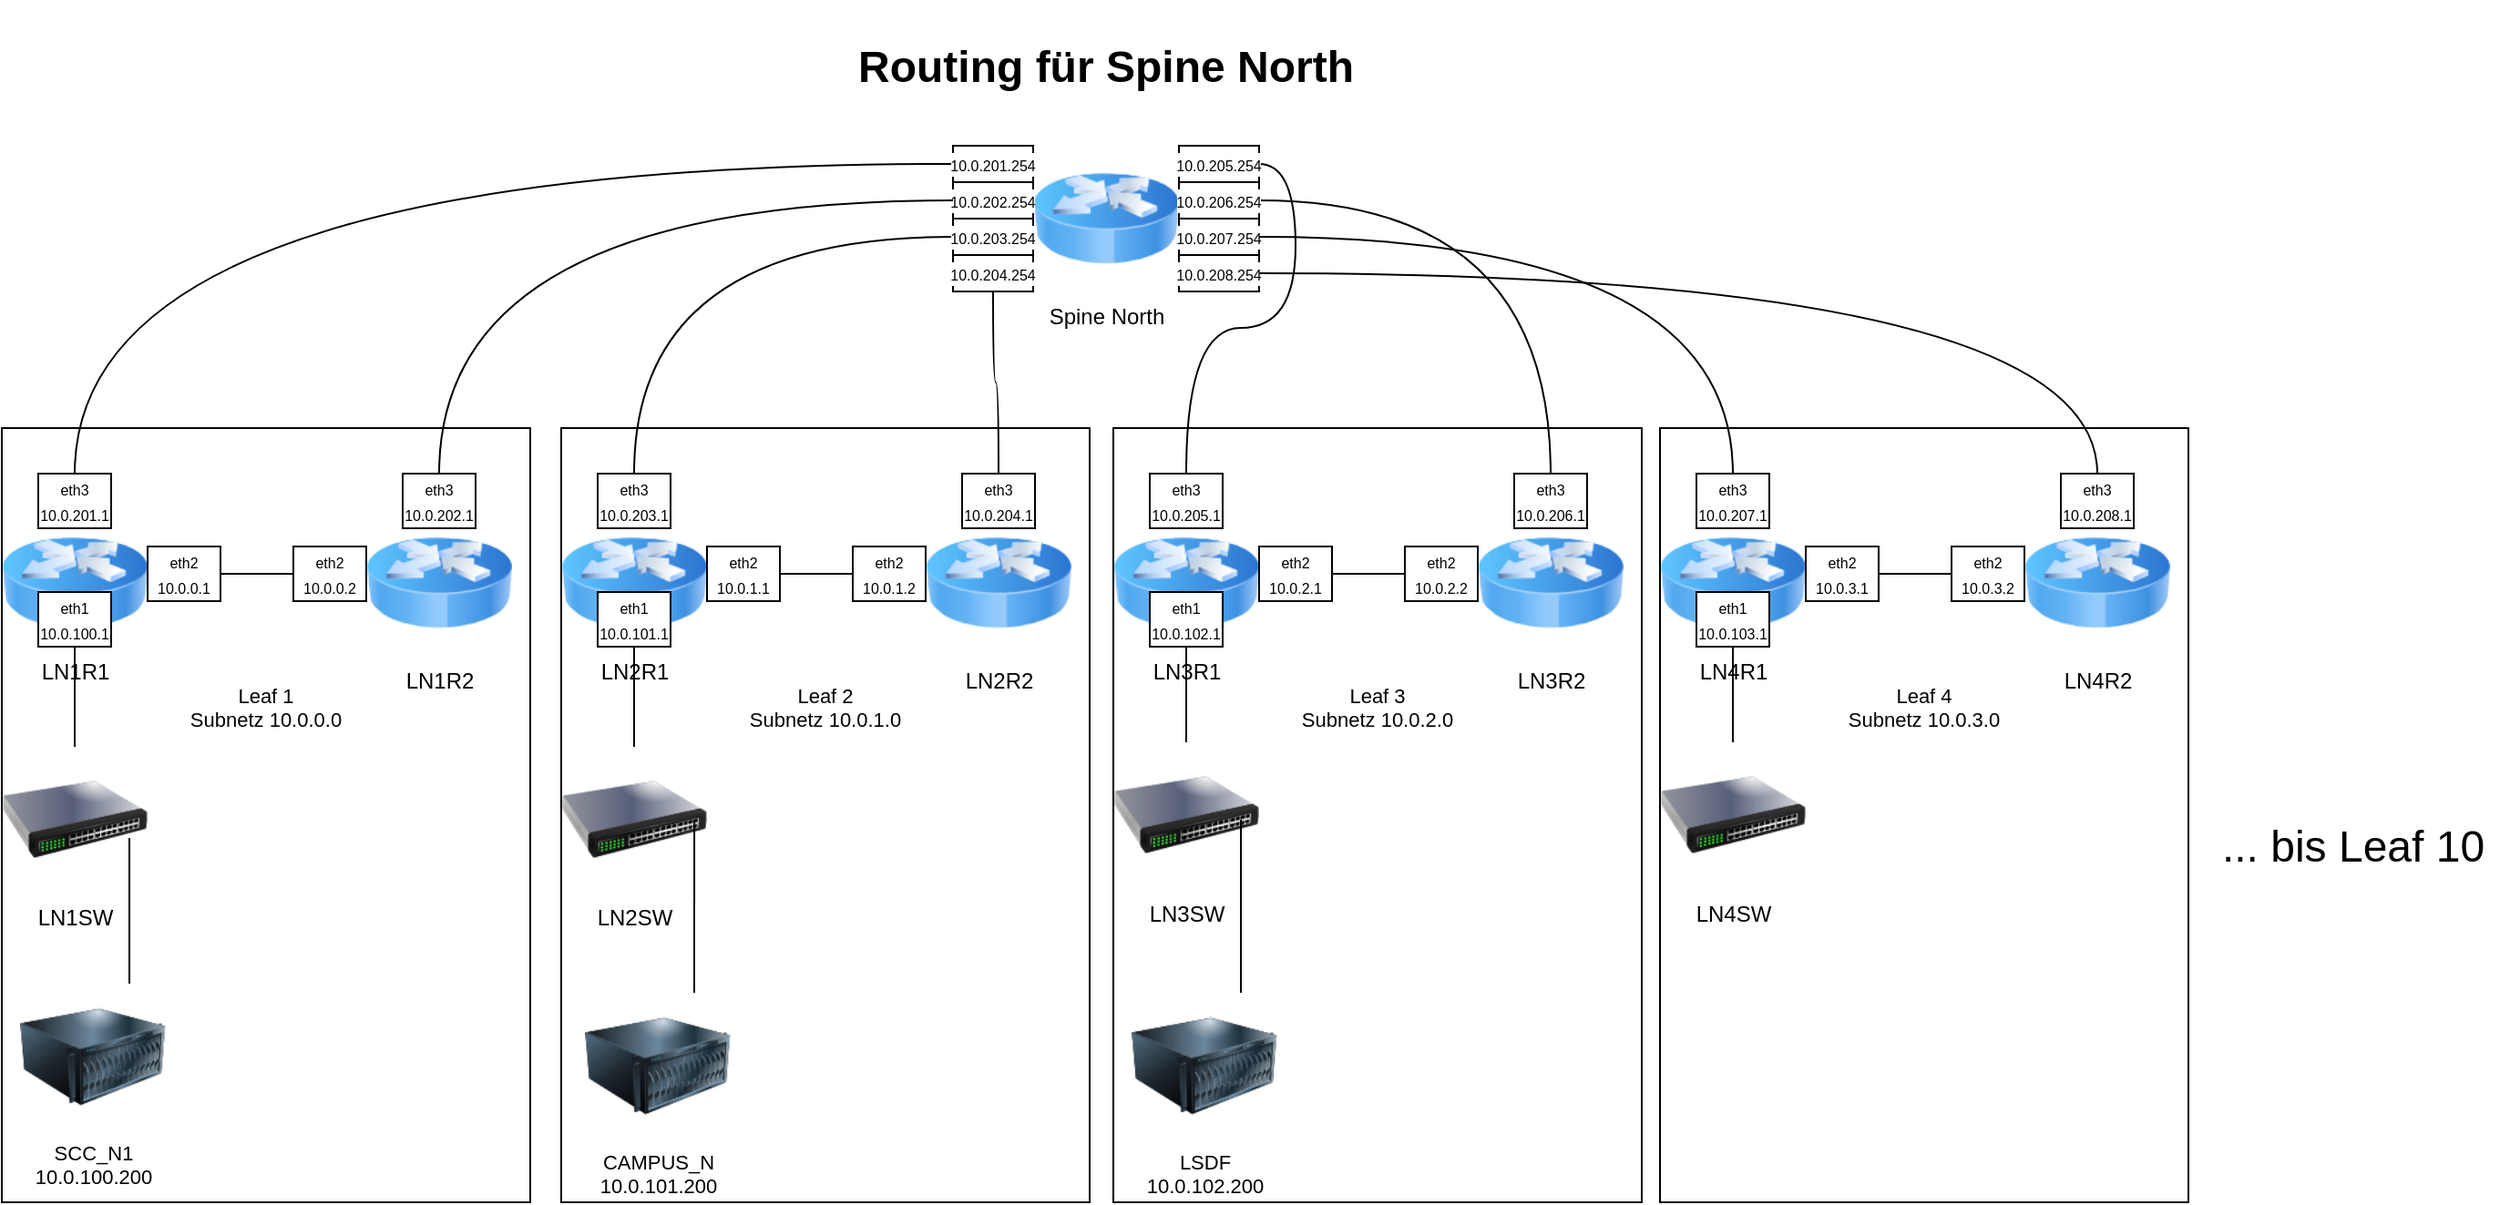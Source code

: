 <mxfile version="26.0.4">
  <diagram name="Seite-1" id="255010JVBDJsnLo7kp2y">
    <mxGraphModel dx="1687" dy="984" grid="1" gridSize="10" guides="1" tooltips="1" connect="1" arrows="0" fold="1" page="1" pageScale="1" pageWidth="827" pageHeight="1169" math="0" shadow="0">
      <root>
        <mxCell id="0" />
        <mxCell id="1" parent="0" />
        <mxCell id="2OuwanNECZ1vhIvvn0kM-24" value="Leaf 1&lt;br&gt;Subnetz 10.0.0.0&lt;br&gt;&lt;br&gt;&lt;br&gt;&lt;br&gt;&lt;br&gt;&lt;br&gt;&lt;br&gt;&lt;br&gt;&lt;br&gt;&lt;div&gt;&lt;br&gt;&lt;/div&gt;" style="rounded=0;whiteSpace=wrap;html=1;fontFamily=Helvetica;fontSize=11;fontColor=default;labelBackgroundColor=default;" parent="1" vertex="1">
          <mxGeometry y="235" width="290" height="425" as="geometry" />
        </mxCell>
        <mxCell id="2OuwanNECZ1vhIvvn0kM-1" value="&lt;h1&gt;Routing für Spine North&lt;br&gt;&lt;/h1&gt;" style="text;html=1;whiteSpace=wrap;overflow=hidden;rounded=0;align=center;" parent="1" vertex="1">
          <mxGeometry x="423" width="366" height="70" as="geometry" />
        </mxCell>
        <mxCell id="2OuwanNECZ1vhIvvn0kM-2" value="Spine North" style="image;html=1;image=img/lib/clip_art/networking/Router_Icon_128x128.png;rounded=0;" parent="1" vertex="1">
          <mxGeometry x="566" y="80" width="80" height="80" as="geometry" />
        </mxCell>
        <mxCell id="2OuwanNECZ1vhIvvn0kM-3" value="LN1R1" style="image;html=1;image=img/lib/clip_art/networking/Router_Icon_128x128.png;rounded=0;" parent="1" vertex="1">
          <mxGeometry y="285" width="80" height="70" as="geometry" />
        </mxCell>
        <mxCell id="2OuwanNECZ1vhIvvn0kM-4" value="LN1R2" style="image;html=1;image=img/lib/clip_art/networking/Router_Icon_128x128.png;rounded=0;" parent="1" vertex="1">
          <mxGeometry x="200" y="280" width="80" height="80" as="geometry" />
        </mxCell>
        <mxCell id="2OuwanNECZ1vhIvvn0kM-14" style="edgeStyle=orthogonalEdgeStyle;shape=connector;curved=1;rounded=1;orthogonalLoop=1;jettySize=auto;html=1;exitX=0.5;exitY=0;exitDx=0;exitDy=0;entryX=0;entryY=0.5;entryDx=0;entryDy=0;strokeColor=default;align=center;verticalAlign=middle;fontFamily=Helvetica;fontSize=11;fontColor=default;labelBackgroundColor=default;endArrow=none;endFill=0;" parent="1" source="2OuwanNECZ1vhIvvn0kM-10" target="2OuwanNECZ1vhIvvn0kM-12" edge="1">
          <mxGeometry relative="1" as="geometry" />
        </mxCell>
        <mxCell id="2OuwanNECZ1vhIvvn0kM-10" value="&lt;font style=&quot;font-size: 8px;&quot;&gt;eth3&lt;br&gt;10.0.201.1&lt;/font&gt;" style="rounded=0;whiteSpace=wrap;html=1;fontFamily=Helvetica;fontSize=11;fontColor=default;labelBackgroundColor=default;" parent="1" vertex="1">
          <mxGeometry x="20" y="260" width="40" height="30" as="geometry" />
        </mxCell>
        <mxCell id="2OuwanNECZ1vhIvvn0kM-12" value="&lt;font style=&quot;font-size: 8px;&quot;&gt;10.0.201.254&lt;/font&gt;" style="rounded=0;whiteSpace=wrap;html=1;fontFamily=Helvetica;fontSize=11;fontColor=default;labelBackgroundColor=default;" parent="1" vertex="1">
          <mxGeometry x="522" y="80" width="44" height="20" as="geometry" />
        </mxCell>
        <mxCell id="2OuwanNECZ1vhIvvn0kM-15" value="&lt;font style=&quot;font-size: 8px;&quot;&gt;10.0.202.254&lt;/font&gt;" style="rounded=0;whiteSpace=wrap;html=1;fontFamily=Helvetica;fontSize=11;fontColor=default;labelBackgroundColor=default;" parent="1" vertex="1">
          <mxGeometry x="522" y="100" width="44" height="20" as="geometry" />
        </mxCell>
        <mxCell id="2OuwanNECZ1vhIvvn0kM-17" style="edgeStyle=orthogonalEdgeStyle;shape=connector;curved=1;rounded=1;orthogonalLoop=1;jettySize=auto;html=1;exitX=0.5;exitY=0;exitDx=0;exitDy=0;entryX=0;entryY=0.5;entryDx=0;entryDy=0;strokeColor=default;align=center;verticalAlign=middle;fontFamily=Helvetica;fontSize=11;fontColor=default;labelBackgroundColor=default;endArrow=none;endFill=0;" parent="1" source="2OuwanNECZ1vhIvvn0kM-16" target="2OuwanNECZ1vhIvvn0kM-15" edge="1">
          <mxGeometry relative="1" as="geometry" />
        </mxCell>
        <mxCell id="2OuwanNECZ1vhIvvn0kM-16" value="&lt;font style=&quot;font-size: 8px;&quot;&gt;eth3&lt;br&gt;10.0.202.1&lt;/font&gt;" style="rounded=0;whiteSpace=wrap;html=1;fontFamily=Helvetica;fontSize=11;fontColor=default;labelBackgroundColor=default;" parent="1" vertex="1">
          <mxGeometry x="220" y="260" width="40" height="30" as="geometry" />
        </mxCell>
        <mxCell id="2OuwanNECZ1vhIvvn0kM-20" value="" style="edgeStyle=orthogonalEdgeStyle;rounded=0;orthogonalLoop=1;jettySize=auto;html=1;exitX=1;exitY=0.5;exitDx=0;exitDy=0;entryX=0;entryY=0.5;entryDx=0;entryDy=0;endArrow=none;endFill=0;" parent="1" source="2OuwanNECZ1vhIvvn0kM-3" edge="1">
          <mxGeometry relative="1" as="geometry">
            <mxPoint x="80" y="320" as="sourcePoint" />
            <mxPoint x="80" y="320" as="targetPoint" />
          </mxGeometry>
        </mxCell>
        <mxCell id="2OuwanNECZ1vhIvvn0kM-25" style="edgeStyle=orthogonalEdgeStyle;shape=connector;curved=1;rounded=1;orthogonalLoop=1;jettySize=auto;html=1;exitX=1;exitY=0.5;exitDx=0;exitDy=0;entryX=0;entryY=0.5;entryDx=0;entryDy=0;strokeColor=default;align=center;verticalAlign=middle;fontFamily=Helvetica;fontSize=11;fontColor=default;labelBackgroundColor=default;endArrow=none;endFill=0;" parent="1" source="2OuwanNECZ1vhIvvn0kM-22" target="2OuwanNECZ1vhIvvn0kM-23" edge="1">
          <mxGeometry relative="1" as="geometry" />
        </mxCell>
        <mxCell id="2OuwanNECZ1vhIvvn0kM-22" value="&lt;font style=&quot;font-size: 8px;&quot;&gt;eth2&lt;br&gt;10.0.0.1&lt;/font&gt;" style="rounded=0;whiteSpace=wrap;html=1;fontFamily=Helvetica;fontSize=11;fontColor=default;labelBackgroundColor=default;" parent="1" vertex="1">
          <mxGeometry x="80" y="300" width="40" height="30" as="geometry" />
        </mxCell>
        <mxCell id="2OuwanNECZ1vhIvvn0kM-23" value="&lt;font style=&quot;font-size: 8px;&quot;&gt;eth2&lt;br&gt;10.0.0.2&lt;/font&gt;" style="rounded=0;whiteSpace=wrap;html=1;fontFamily=Helvetica;fontSize=11;fontColor=default;labelBackgroundColor=default;" parent="1" vertex="1">
          <mxGeometry x="160" y="300" width="40" height="30" as="geometry" />
        </mxCell>
        <mxCell id="2OuwanNECZ1vhIvvn0kM-26" value="&lt;div&gt;Leaf 2&lt;br&gt;&lt;/div&gt;&lt;div&gt;Subnetz 10.0.1.0&lt;/div&gt;&lt;br&gt;&lt;br&gt;&lt;br&gt;&lt;br&gt;&lt;br&gt;&lt;br&gt;&lt;br&gt;&lt;br&gt;&lt;div&gt;&lt;br&gt;&lt;/div&gt;" style="rounded=0;whiteSpace=wrap;html=1;fontFamily=Helvetica;fontSize=11;fontColor=default;labelBackgroundColor=default;" parent="1" vertex="1">
          <mxGeometry x="307" y="235" width="290" height="425" as="geometry" />
        </mxCell>
        <mxCell id="2OuwanNECZ1vhIvvn0kM-27" value="LN2R1" style="image;html=1;image=img/lib/clip_art/networking/Router_Icon_128x128.png;rounded=0;" parent="1" vertex="1">
          <mxGeometry x="307" y="285" width="80" height="70" as="geometry" />
        </mxCell>
        <mxCell id="2OuwanNECZ1vhIvvn0kM-28" value="LN2R2" style="image;html=1;image=img/lib/clip_art/networking/Router_Icon_128x128.png;rounded=0;" parent="1" vertex="1">
          <mxGeometry x="507" y="280" width="80" height="80" as="geometry" />
        </mxCell>
        <mxCell id="2OuwanNECZ1vhIvvn0kM-37" style="edgeStyle=orthogonalEdgeStyle;shape=connector;curved=1;rounded=1;orthogonalLoop=1;jettySize=auto;html=1;exitX=0.5;exitY=0;exitDx=0;exitDy=0;entryX=0;entryY=0.5;entryDx=0;entryDy=0;strokeColor=default;align=center;verticalAlign=middle;fontFamily=Helvetica;fontSize=11;fontColor=default;labelBackgroundColor=default;endArrow=none;endFill=0;" parent="1" source="2OuwanNECZ1vhIvvn0kM-29" target="2OuwanNECZ1vhIvvn0kM-35" edge="1">
          <mxGeometry relative="1" as="geometry" />
        </mxCell>
        <mxCell id="2OuwanNECZ1vhIvvn0kM-29" value="&lt;font style=&quot;font-size: 8px;&quot;&gt;eth3&lt;br&gt;10.0.203.1&lt;/font&gt;" style="rounded=0;whiteSpace=wrap;html=1;fontFamily=Helvetica;fontSize=11;fontColor=default;labelBackgroundColor=default;" parent="1" vertex="1">
          <mxGeometry x="327" y="260" width="40" height="30" as="geometry" />
        </mxCell>
        <mxCell id="2OuwanNECZ1vhIvvn0kM-38" style="edgeStyle=orthogonalEdgeStyle;shape=connector;curved=1;rounded=1;orthogonalLoop=1;jettySize=auto;html=1;exitX=0.5;exitY=0;exitDx=0;exitDy=0;entryX=0.5;entryY=1;entryDx=0;entryDy=0;strokeColor=default;align=center;verticalAlign=middle;fontFamily=Helvetica;fontSize=11;fontColor=default;labelBackgroundColor=default;endArrow=none;endFill=0;" parent="1" source="2OuwanNECZ1vhIvvn0kM-30" target="2OuwanNECZ1vhIvvn0kM-36" edge="1">
          <mxGeometry relative="1" as="geometry" />
        </mxCell>
        <mxCell id="2OuwanNECZ1vhIvvn0kM-30" value="&lt;font style=&quot;font-size: 8px;&quot;&gt;eth3&lt;br&gt;10.0.204.1&lt;/font&gt;" style="rounded=0;whiteSpace=wrap;html=1;fontFamily=Helvetica;fontSize=11;fontColor=default;labelBackgroundColor=default;" parent="1" vertex="1">
          <mxGeometry x="527" y="260" width="40" height="30" as="geometry" />
        </mxCell>
        <mxCell id="2OuwanNECZ1vhIvvn0kM-31" value="" style="edgeStyle=orthogonalEdgeStyle;rounded=0;orthogonalLoop=1;jettySize=auto;html=1;exitX=1;exitY=0.5;exitDx=0;exitDy=0;entryX=0;entryY=0.5;entryDx=0;entryDy=0;endArrow=none;endFill=0;" parent="1" source="2OuwanNECZ1vhIvvn0kM-27" edge="1">
          <mxGeometry relative="1" as="geometry">
            <mxPoint x="387" y="320" as="sourcePoint" />
            <mxPoint x="387" y="320" as="targetPoint" />
          </mxGeometry>
        </mxCell>
        <mxCell id="2OuwanNECZ1vhIvvn0kM-32" style="edgeStyle=orthogonalEdgeStyle;shape=connector;curved=1;rounded=1;orthogonalLoop=1;jettySize=auto;html=1;exitX=1;exitY=0.5;exitDx=0;exitDy=0;entryX=0;entryY=0.5;entryDx=0;entryDy=0;strokeColor=default;align=center;verticalAlign=middle;fontFamily=Helvetica;fontSize=11;fontColor=default;labelBackgroundColor=default;endArrow=none;endFill=0;" parent="1" source="2OuwanNECZ1vhIvvn0kM-33" target="2OuwanNECZ1vhIvvn0kM-34" edge="1">
          <mxGeometry relative="1" as="geometry" />
        </mxCell>
        <mxCell id="2OuwanNECZ1vhIvvn0kM-33" value="&lt;font style=&quot;font-size: 8px;&quot;&gt;eth2&lt;br&gt;10.0.1.1&lt;/font&gt;" style="rounded=0;whiteSpace=wrap;html=1;fontFamily=Helvetica;fontSize=11;fontColor=default;labelBackgroundColor=default;" parent="1" vertex="1">
          <mxGeometry x="387" y="300" width="40" height="30" as="geometry" />
        </mxCell>
        <mxCell id="2OuwanNECZ1vhIvvn0kM-34" value="&lt;font style=&quot;font-size: 8px;&quot;&gt;eth2&lt;br&gt;10.0.1.2&lt;/font&gt;" style="rounded=0;whiteSpace=wrap;html=1;fontFamily=Helvetica;fontSize=11;fontColor=default;labelBackgroundColor=default;" parent="1" vertex="1">
          <mxGeometry x="467" y="300" width="40" height="30" as="geometry" />
        </mxCell>
        <mxCell id="2OuwanNECZ1vhIvvn0kM-35" value="&lt;font style=&quot;font-size: 8px;&quot;&gt;10.0.203.254&lt;/font&gt;" style="rounded=0;whiteSpace=wrap;html=1;fontFamily=Helvetica;fontSize=11;fontColor=default;labelBackgroundColor=default;" parent="1" vertex="1">
          <mxGeometry x="522" y="120" width="44" height="20" as="geometry" />
        </mxCell>
        <mxCell id="2OuwanNECZ1vhIvvn0kM-36" value="&lt;font style=&quot;font-size: 8px;&quot;&gt;10.0.204.254&lt;/font&gt;" style="rounded=0;whiteSpace=wrap;html=1;fontFamily=Helvetica;fontSize=11;fontColor=default;labelBackgroundColor=default;" parent="1" vertex="1">
          <mxGeometry x="522" y="140" width="44" height="20" as="geometry" />
        </mxCell>
        <mxCell id="2OuwanNECZ1vhIvvn0kM-39" value="&lt;div&gt;Leaf 3&lt;br&gt;&lt;/div&gt;&lt;div&gt;Subnetz 10.0.2.0&lt;/div&gt;&lt;br&gt;&lt;br&gt;&lt;br&gt;&lt;br&gt;&lt;br&gt;&lt;br&gt;&lt;br&gt;&lt;br&gt;&lt;div&gt;&lt;br&gt;&lt;/div&gt;" style="rounded=0;whiteSpace=wrap;html=1;fontFamily=Helvetica;fontSize=11;fontColor=default;labelBackgroundColor=default;" parent="1" vertex="1">
          <mxGeometry x="610" y="235" width="290" height="425" as="geometry" />
        </mxCell>
        <mxCell id="2OuwanNECZ1vhIvvn0kM-40" value="LN3R1" style="image;html=1;image=img/lib/clip_art/networking/Router_Icon_128x128.png;rounded=0;" parent="1" vertex="1">
          <mxGeometry x="610" y="285" width="80" height="70" as="geometry" />
        </mxCell>
        <mxCell id="2OuwanNECZ1vhIvvn0kM-41" value="LN3R2" style="image;html=1;image=img/lib/clip_art/networking/Router_Icon_128x128.png;rounded=0;" parent="1" vertex="1">
          <mxGeometry x="810" y="280" width="80" height="80" as="geometry" />
        </mxCell>
        <mxCell id="2OuwanNECZ1vhIvvn0kM-51" style="edgeStyle=orthogonalEdgeStyle;shape=connector;curved=1;rounded=1;orthogonalLoop=1;jettySize=auto;html=1;exitX=0.5;exitY=0;exitDx=0;exitDy=0;entryX=1;entryY=0.5;entryDx=0;entryDy=0;strokeColor=default;align=center;verticalAlign=middle;fontFamily=Helvetica;fontSize=11;fontColor=default;labelBackgroundColor=default;endArrow=none;endFill=0;" parent="1" source="2OuwanNECZ1vhIvvn0kM-42" target="2OuwanNECZ1vhIvvn0kM-48" edge="1">
          <mxGeometry relative="1" as="geometry" />
        </mxCell>
        <mxCell id="2OuwanNECZ1vhIvvn0kM-42" value="&lt;font style=&quot;font-size: 8px;&quot;&gt;eth3&lt;br&gt;10.0.205.1&lt;/font&gt;" style="rounded=0;whiteSpace=wrap;html=1;fontFamily=Helvetica;fontSize=11;fontColor=default;labelBackgroundColor=default;" parent="1" vertex="1">
          <mxGeometry x="630" y="260" width="40" height="30" as="geometry" />
        </mxCell>
        <mxCell id="2OuwanNECZ1vhIvvn0kM-52" style="edgeStyle=orthogonalEdgeStyle;shape=connector;curved=1;rounded=1;orthogonalLoop=1;jettySize=auto;html=1;exitX=0.5;exitY=0;exitDx=0;exitDy=0;entryX=1;entryY=0.5;entryDx=0;entryDy=0;strokeColor=default;align=center;verticalAlign=middle;fontFamily=Helvetica;fontSize=11;fontColor=default;labelBackgroundColor=default;endArrow=none;endFill=0;" parent="1" source="2OuwanNECZ1vhIvvn0kM-43" target="2OuwanNECZ1vhIvvn0kM-50" edge="1">
          <mxGeometry relative="1" as="geometry" />
        </mxCell>
        <mxCell id="2OuwanNECZ1vhIvvn0kM-43" value="&lt;font style=&quot;font-size: 8px;&quot;&gt;eth3&lt;br&gt;10.0.206.1&lt;/font&gt;" style="rounded=0;whiteSpace=wrap;html=1;fontFamily=Helvetica;fontSize=11;fontColor=default;labelBackgroundColor=default;" parent="1" vertex="1">
          <mxGeometry x="830" y="260" width="40" height="30" as="geometry" />
        </mxCell>
        <mxCell id="2OuwanNECZ1vhIvvn0kM-44" value="" style="edgeStyle=orthogonalEdgeStyle;rounded=0;orthogonalLoop=1;jettySize=auto;html=1;exitX=1;exitY=0.5;exitDx=0;exitDy=0;entryX=0;entryY=0.5;entryDx=0;entryDy=0;endArrow=none;endFill=0;" parent="1" source="2OuwanNECZ1vhIvvn0kM-40" edge="1">
          <mxGeometry relative="1" as="geometry">
            <mxPoint x="690" y="320" as="sourcePoint" />
            <mxPoint x="690" y="320" as="targetPoint" />
          </mxGeometry>
        </mxCell>
        <mxCell id="2OuwanNECZ1vhIvvn0kM-45" style="edgeStyle=orthogonalEdgeStyle;shape=connector;curved=1;rounded=1;orthogonalLoop=1;jettySize=auto;html=1;exitX=1;exitY=0.5;exitDx=0;exitDy=0;entryX=0;entryY=0.5;entryDx=0;entryDy=0;strokeColor=default;align=center;verticalAlign=middle;fontFamily=Helvetica;fontSize=11;fontColor=default;labelBackgroundColor=default;endArrow=none;endFill=0;" parent="1" source="2OuwanNECZ1vhIvvn0kM-46" target="2OuwanNECZ1vhIvvn0kM-47" edge="1">
          <mxGeometry relative="1" as="geometry" />
        </mxCell>
        <mxCell id="2OuwanNECZ1vhIvvn0kM-46" value="&lt;font style=&quot;font-size: 8px;&quot;&gt;eth2&lt;br&gt;10.0.2.1&lt;/font&gt;" style="rounded=0;whiteSpace=wrap;html=1;fontFamily=Helvetica;fontSize=11;fontColor=default;labelBackgroundColor=default;" parent="1" vertex="1">
          <mxGeometry x="690" y="300" width="40" height="30" as="geometry" />
        </mxCell>
        <mxCell id="2OuwanNECZ1vhIvvn0kM-47" value="&lt;font style=&quot;font-size: 8px;&quot;&gt;eth2&lt;br&gt;10.0.2.2&lt;/font&gt;" style="rounded=0;whiteSpace=wrap;html=1;fontFamily=Helvetica;fontSize=11;fontColor=default;labelBackgroundColor=default;" parent="1" vertex="1">
          <mxGeometry x="770" y="300" width="40" height="30" as="geometry" />
        </mxCell>
        <mxCell id="2OuwanNECZ1vhIvvn0kM-48" value="&lt;font style=&quot;font-size: 8px;&quot;&gt;10.0.205.254&lt;/font&gt;" style="rounded=0;whiteSpace=wrap;html=1;fontFamily=Helvetica;fontSize=11;fontColor=default;labelBackgroundColor=default;" parent="1" vertex="1">
          <mxGeometry x="646" y="80" width="44" height="20" as="geometry" />
        </mxCell>
        <mxCell id="2OuwanNECZ1vhIvvn0kM-50" value="&lt;font style=&quot;font-size: 8px;&quot;&gt;10.0.206.254&lt;/font&gt;" style="rounded=0;whiteSpace=wrap;html=1;fontFamily=Helvetica;fontSize=11;fontColor=default;labelBackgroundColor=default;" parent="1" vertex="1">
          <mxGeometry x="646" y="100" width="44" height="20" as="geometry" />
        </mxCell>
        <mxCell id="2OuwanNECZ1vhIvvn0kM-53" value="&lt;font style=&quot;font-size: 8px;&quot;&gt;10.0.207.254&lt;/font&gt;" style="rounded=0;whiteSpace=wrap;html=1;fontFamily=Helvetica;fontSize=11;fontColor=default;labelBackgroundColor=default;" parent="1" vertex="1">
          <mxGeometry x="646" y="120" width="44" height="20" as="geometry" />
        </mxCell>
        <mxCell id="2OuwanNECZ1vhIvvn0kM-55" value="&lt;font style=&quot;font-size: 8px;&quot;&gt;10.0.208.254&lt;/font&gt;" style="rounded=0;whiteSpace=wrap;html=1;fontFamily=Helvetica;fontSize=11;fontColor=default;labelBackgroundColor=default;" parent="1" vertex="1">
          <mxGeometry x="646" y="140" width="44" height="20" as="geometry" />
        </mxCell>
        <mxCell id="2OuwanNECZ1vhIvvn0kM-56" value="&lt;div&gt;Leaf 4&lt;br&gt;&lt;/div&gt;&lt;div&gt;Subnetz 10.0.3.0&lt;/div&gt;&lt;br&gt;&lt;br&gt;&lt;br&gt;&lt;br&gt;&lt;br&gt;&lt;br&gt;&lt;br&gt;&lt;br&gt;&lt;div&gt;&lt;br&gt;&lt;/div&gt;" style="rounded=0;whiteSpace=wrap;html=1;fontFamily=Helvetica;fontSize=11;fontColor=default;labelBackgroundColor=default;" parent="1" vertex="1">
          <mxGeometry x="910" y="235" width="290" height="425" as="geometry" />
        </mxCell>
        <mxCell id="2OuwanNECZ1vhIvvn0kM-57" value="LN4R1" style="image;html=1;image=img/lib/clip_art/networking/Router_Icon_128x128.png;rounded=0;" parent="1" vertex="1">
          <mxGeometry x="910" y="285" width="80" height="70" as="geometry" />
        </mxCell>
        <mxCell id="2OuwanNECZ1vhIvvn0kM-58" value="LN4R2" style="image;html=1;image=img/lib/clip_art/networking/Router_Icon_128x128.png;rounded=0;" parent="1" vertex="1">
          <mxGeometry x="1110" y="280" width="80" height="80" as="geometry" />
        </mxCell>
        <mxCell id="2OuwanNECZ1vhIvvn0kM-65" style="edgeStyle=orthogonalEdgeStyle;shape=connector;curved=1;rounded=1;orthogonalLoop=1;jettySize=auto;html=1;exitX=0.5;exitY=0;exitDx=0;exitDy=0;entryX=1;entryY=0.5;entryDx=0;entryDy=0;strokeColor=default;align=center;verticalAlign=middle;fontFamily=Helvetica;fontSize=11;fontColor=default;labelBackgroundColor=default;endArrow=none;endFill=0;" parent="1" source="2OuwanNECZ1vhIvvn0kM-59" target="2OuwanNECZ1vhIvvn0kM-53" edge="1">
          <mxGeometry relative="1" as="geometry" />
        </mxCell>
        <mxCell id="2OuwanNECZ1vhIvvn0kM-59" value="&lt;font style=&quot;font-size: 8px;&quot;&gt;eth3&lt;br&gt;10.0.207.1&lt;/font&gt;" style="rounded=0;whiteSpace=wrap;html=1;fontFamily=Helvetica;fontSize=11;fontColor=default;labelBackgroundColor=default;" parent="1" vertex="1">
          <mxGeometry x="930" y="260" width="40" height="30" as="geometry" />
        </mxCell>
        <mxCell id="2OuwanNECZ1vhIvvn0kM-66" style="edgeStyle=orthogonalEdgeStyle;shape=connector;curved=1;rounded=1;orthogonalLoop=1;jettySize=auto;html=1;exitX=0.5;exitY=0;exitDx=0;exitDy=0;entryX=1;entryY=0.5;entryDx=0;entryDy=0;strokeColor=default;align=center;verticalAlign=middle;fontFamily=Helvetica;fontSize=11;fontColor=default;labelBackgroundColor=default;endArrow=none;endFill=0;" parent="1" source="2OuwanNECZ1vhIvvn0kM-60" target="2OuwanNECZ1vhIvvn0kM-55" edge="1">
          <mxGeometry relative="1" as="geometry" />
        </mxCell>
        <mxCell id="2OuwanNECZ1vhIvvn0kM-60" value="&lt;font style=&quot;font-size: 8px;&quot;&gt;eth3&lt;br&gt;10.0.208.1&lt;/font&gt;" style="rounded=0;whiteSpace=wrap;html=1;fontFamily=Helvetica;fontSize=11;fontColor=default;labelBackgroundColor=default;" parent="1" vertex="1">
          <mxGeometry x="1130" y="260" width="40" height="30" as="geometry" />
        </mxCell>
        <mxCell id="2OuwanNECZ1vhIvvn0kM-61" value="" style="edgeStyle=orthogonalEdgeStyle;rounded=0;orthogonalLoop=1;jettySize=auto;html=1;exitX=1;exitY=0.5;exitDx=0;exitDy=0;entryX=0;entryY=0.5;entryDx=0;entryDy=0;endArrow=none;endFill=0;" parent="1" source="2OuwanNECZ1vhIvvn0kM-57" edge="1">
          <mxGeometry relative="1" as="geometry">
            <mxPoint x="990" y="320" as="sourcePoint" />
            <mxPoint x="990" y="320" as="targetPoint" />
          </mxGeometry>
        </mxCell>
        <mxCell id="2OuwanNECZ1vhIvvn0kM-62" style="edgeStyle=orthogonalEdgeStyle;shape=connector;curved=1;rounded=1;orthogonalLoop=1;jettySize=auto;html=1;exitX=1;exitY=0.5;exitDx=0;exitDy=0;entryX=0;entryY=0.5;entryDx=0;entryDy=0;strokeColor=default;align=center;verticalAlign=middle;fontFamily=Helvetica;fontSize=11;fontColor=default;labelBackgroundColor=default;endArrow=none;endFill=0;" parent="1" source="2OuwanNECZ1vhIvvn0kM-63" target="2OuwanNECZ1vhIvvn0kM-64" edge="1">
          <mxGeometry relative="1" as="geometry" />
        </mxCell>
        <mxCell id="2OuwanNECZ1vhIvvn0kM-63" value="&lt;font style=&quot;font-size: 8px;&quot;&gt;eth2&lt;br&gt;10.0.3.1&lt;/font&gt;" style="rounded=0;whiteSpace=wrap;html=1;fontFamily=Helvetica;fontSize=11;fontColor=default;labelBackgroundColor=default;" parent="1" vertex="1">
          <mxGeometry x="990" y="300" width="40" height="30" as="geometry" />
        </mxCell>
        <mxCell id="2OuwanNECZ1vhIvvn0kM-64" value="&lt;font style=&quot;font-size: 8px;&quot;&gt;eth2&lt;br&gt;10.0.3.2&lt;/font&gt;" style="rounded=0;whiteSpace=wrap;html=1;fontFamily=Helvetica;fontSize=11;fontColor=default;labelBackgroundColor=default;" parent="1" vertex="1">
          <mxGeometry x="1070" y="300" width="40" height="30" as="geometry" />
        </mxCell>
        <mxCell id="Wx6t7SQaT8yqN63WSH3N-1" value="&lt;font style=&quot;font-size: 8px;&quot;&gt;eth1&lt;br&gt;10.0.103.1&lt;/font&gt;" style="rounded=0;whiteSpace=wrap;html=1;fontFamily=Helvetica;fontSize=11;fontColor=default;labelBackgroundColor=default;" parent="1" vertex="1">
          <mxGeometry x="930" y="325" width="40" height="30" as="geometry" />
        </mxCell>
        <mxCell id="Wx6t7SQaT8yqN63WSH3N-2" value="&lt;font style=&quot;font-size: 8px;&quot;&gt;eth1&lt;br&gt;10.0.102.1&lt;/font&gt;" style="rounded=0;whiteSpace=wrap;html=1;fontFamily=Helvetica;fontSize=11;fontColor=default;labelBackgroundColor=default;" parent="1" vertex="1">
          <mxGeometry x="630" y="325" width="40" height="30" as="geometry" />
        </mxCell>
        <mxCell id="Wx6t7SQaT8yqN63WSH3N-3" value="&lt;font style=&quot;font-size: 8px;&quot;&gt;eth1&lt;br&gt;10.0.101.1&lt;/font&gt;" style="rounded=0;whiteSpace=wrap;html=1;fontFamily=Helvetica;fontSize=11;fontColor=default;labelBackgroundColor=default;" parent="1" vertex="1">
          <mxGeometry x="327" y="325" width="40" height="30" as="geometry" />
        </mxCell>
        <mxCell id="Wx6t7SQaT8yqN63WSH3N-4" value="&lt;font style=&quot;font-size: 8px;&quot;&gt;eth1&lt;br&gt;10.0.100.1&lt;/font&gt;" style="rounded=0;whiteSpace=wrap;html=1;fontFamily=Helvetica;fontSize=11;fontColor=default;labelBackgroundColor=default;" parent="1" vertex="1">
          <mxGeometry x="20" y="325" width="40" height="30" as="geometry" />
        </mxCell>
        <mxCell id="Wx6t7SQaT8yqN63WSH3N-12" style="edgeStyle=orthogonalEdgeStyle;shape=connector;rounded=0;orthogonalLoop=1;jettySize=auto;html=1;exitX=0.5;exitY=0;exitDx=0;exitDy=0;entryX=0.5;entryY=1;entryDx=0;entryDy=0;strokeColor=default;align=center;verticalAlign=middle;fontFamily=Helvetica;fontSize=11;fontColor=default;labelBackgroundColor=default;endArrow=none;endFill=0;" parent="1" source="Wx6t7SQaT8yqN63WSH3N-6" target="2OuwanNECZ1vhIvvn0kM-27" edge="1">
          <mxGeometry relative="1" as="geometry" />
        </mxCell>
        <mxCell id="Wx6t7SQaT8yqN63WSH3N-6" value="LN2SW" style="image;html=1;image=img/lib/clip_art/networking/Switch_128x128.png" parent="1" vertex="1">
          <mxGeometry x="307" y="410" width="80" height="80" as="geometry" />
        </mxCell>
        <mxCell id="Wx6t7SQaT8yqN63WSH3N-11" style="edgeStyle=orthogonalEdgeStyle;shape=connector;rounded=0;orthogonalLoop=1;jettySize=auto;html=1;exitX=0.5;exitY=0;exitDx=0;exitDy=0;entryX=0.5;entryY=1;entryDx=0;entryDy=0;strokeColor=default;align=center;verticalAlign=middle;fontFamily=Helvetica;fontSize=11;fontColor=default;labelBackgroundColor=default;endArrow=none;endFill=0;" parent="1" source="Wx6t7SQaT8yqN63WSH3N-7" target="2OuwanNECZ1vhIvvn0kM-3" edge="1">
          <mxGeometry relative="1" as="geometry" />
        </mxCell>
        <mxCell id="Wx6t7SQaT8yqN63WSH3N-7" value="LN1SW" style="image;html=1;image=img/lib/clip_art/networking/Switch_128x128.png" parent="1" vertex="1">
          <mxGeometry y="410" width="80" height="80" as="geometry" />
        </mxCell>
        <mxCell id="Wx6t7SQaT8yqN63WSH3N-13" style="edgeStyle=orthogonalEdgeStyle;shape=connector;rounded=0;orthogonalLoop=1;jettySize=auto;html=1;exitX=0.5;exitY=0;exitDx=0;exitDy=0;entryX=0.5;entryY=1;entryDx=0;entryDy=0;strokeColor=default;align=center;verticalAlign=middle;fontFamily=Helvetica;fontSize=11;fontColor=default;labelBackgroundColor=default;endArrow=none;endFill=0;" parent="1" source="Wx6t7SQaT8yqN63WSH3N-8" target="2OuwanNECZ1vhIvvn0kM-40" edge="1">
          <mxGeometry relative="1" as="geometry" />
        </mxCell>
        <mxCell id="Wx6t7SQaT8yqN63WSH3N-8" value="LN3SW" style="image;html=1;image=img/lib/clip_art/networking/Switch_128x128.png" parent="1" vertex="1">
          <mxGeometry x="610" y="407.5" width="80" height="80" as="geometry" />
        </mxCell>
        <mxCell id="Wx6t7SQaT8yqN63WSH3N-14" style="edgeStyle=orthogonalEdgeStyle;shape=connector;rounded=0;orthogonalLoop=1;jettySize=auto;html=1;exitX=0.5;exitY=0;exitDx=0;exitDy=0;entryX=0.5;entryY=1;entryDx=0;entryDy=0;strokeColor=default;align=center;verticalAlign=middle;fontFamily=Helvetica;fontSize=11;fontColor=default;labelBackgroundColor=default;endArrow=none;endFill=0;" parent="1" source="Wx6t7SQaT8yqN63WSH3N-9" target="2OuwanNECZ1vhIvvn0kM-57" edge="1">
          <mxGeometry relative="1" as="geometry" />
        </mxCell>
        <mxCell id="Wx6t7SQaT8yqN63WSH3N-9" value="LN4SW" style="image;html=1;image=img/lib/clip_art/networking/Switch_128x128.png" parent="1" vertex="1">
          <mxGeometry x="910" y="407.5" width="80" height="80" as="geometry" />
        </mxCell>
        <mxCell id="Wx6t7SQaT8yqN63WSH3N-18" value="LSDF&lt;br&gt;10.0.102.200" style="image;html=1;image=img/lib/clip_art/computers/Server_128x128.png;fontFamily=Helvetica;fontSize=11;fontColor=default;labelBackgroundColor=default;" parent="1" vertex="1">
          <mxGeometry x="620" y="545" width="80" height="80" as="geometry" />
        </mxCell>
        <mxCell id="iK8dBen6voP-xHgyKP0N-1" value="SCC_N1&lt;br&gt;10.0.100.200" style="image;html=1;image=img/lib/clip_art/computers/Server_128x128.png;fontFamily=Helvetica;fontSize=11;fontColor=default;labelBackgroundColor=default;" vertex="1" parent="1">
          <mxGeometry x="10" y="540" width="80" height="80" as="geometry" />
        </mxCell>
        <mxCell id="iK8dBen6voP-xHgyKP0N-3" style="edgeStyle=orthogonalEdgeStyle;rounded=0;orthogonalLoop=1;jettySize=auto;html=1;exitX=0.75;exitY=0;exitDx=0;exitDy=0;entryX=0.875;entryY=0.625;entryDx=0;entryDy=0;entryPerimeter=0;endArrow=none;endFill=0;" edge="1" parent="1" source="iK8dBen6voP-xHgyKP0N-1" target="Wx6t7SQaT8yqN63WSH3N-7">
          <mxGeometry relative="1" as="geometry" />
        </mxCell>
        <mxCell id="iK8dBen6voP-xHgyKP0N-4" value="CAMPUS_N&lt;br&gt;10.0.101.200" style="image;html=1;image=img/lib/clip_art/computers/Server_128x128.png;fontFamily=Helvetica;fontSize=11;fontColor=default;labelBackgroundColor=default;" vertex="1" parent="1">
          <mxGeometry x="320" y="545" width="80" height="80" as="geometry" />
        </mxCell>
        <mxCell id="iK8dBen6voP-xHgyKP0N-5" style="edgeStyle=orthogonalEdgeStyle;shape=connector;rounded=0;orthogonalLoop=1;jettySize=auto;html=1;exitX=0.75;exitY=0;exitDx=0;exitDy=0;entryX=0.913;entryY=0.5;entryDx=0;entryDy=0;entryPerimeter=0;strokeColor=default;align=center;verticalAlign=middle;fontFamily=Helvetica;fontSize=11;fontColor=default;labelBackgroundColor=default;endArrow=none;endFill=0;" edge="1" parent="1" source="iK8dBen6voP-xHgyKP0N-4" target="Wx6t7SQaT8yqN63WSH3N-6">
          <mxGeometry relative="1" as="geometry" />
        </mxCell>
        <mxCell id="iK8dBen6voP-xHgyKP0N-6" style="edgeStyle=orthogonalEdgeStyle;shape=connector;rounded=0;orthogonalLoop=1;jettySize=auto;html=1;exitX=0.75;exitY=0;exitDx=0;exitDy=0;entryX=0.875;entryY=0.531;entryDx=0;entryDy=0;entryPerimeter=0;strokeColor=default;align=center;verticalAlign=middle;fontFamily=Helvetica;fontSize=11;fontColor=default;labelBackgroundColor=default;endArrow=none;endFill=0;" edge="1" parent="1" source="Wx6t7SQaT8yqN63WSH3N-18" target="Wx6t7SQaT8yqN63WSH3N-8">
          <mxGeometry relative="1" as="geometry" />
        </mxCell>
        <mxCell id="iK8dBen6voP-xHgyKP0N-7" value="&lt;font style=&quot;font-size: 24px;&quot;&gt;... bis Leaf 10&lt;/font&gt;" style="text;html=1;align=center;verticalAlign=middle;whiteSpace=wrap;rounded=0;fontFamily=Helvetica;fontSize=11;fontColor=default;labelBackgroundColor=default;" vertex="1" parent="1">
          <mxGeometry x="1211" y="450" width="159" height="30" as="geometry" />
        </mxCell>
      </root>
    </mxGraphModel>
  </diagram>
</mxfile>
